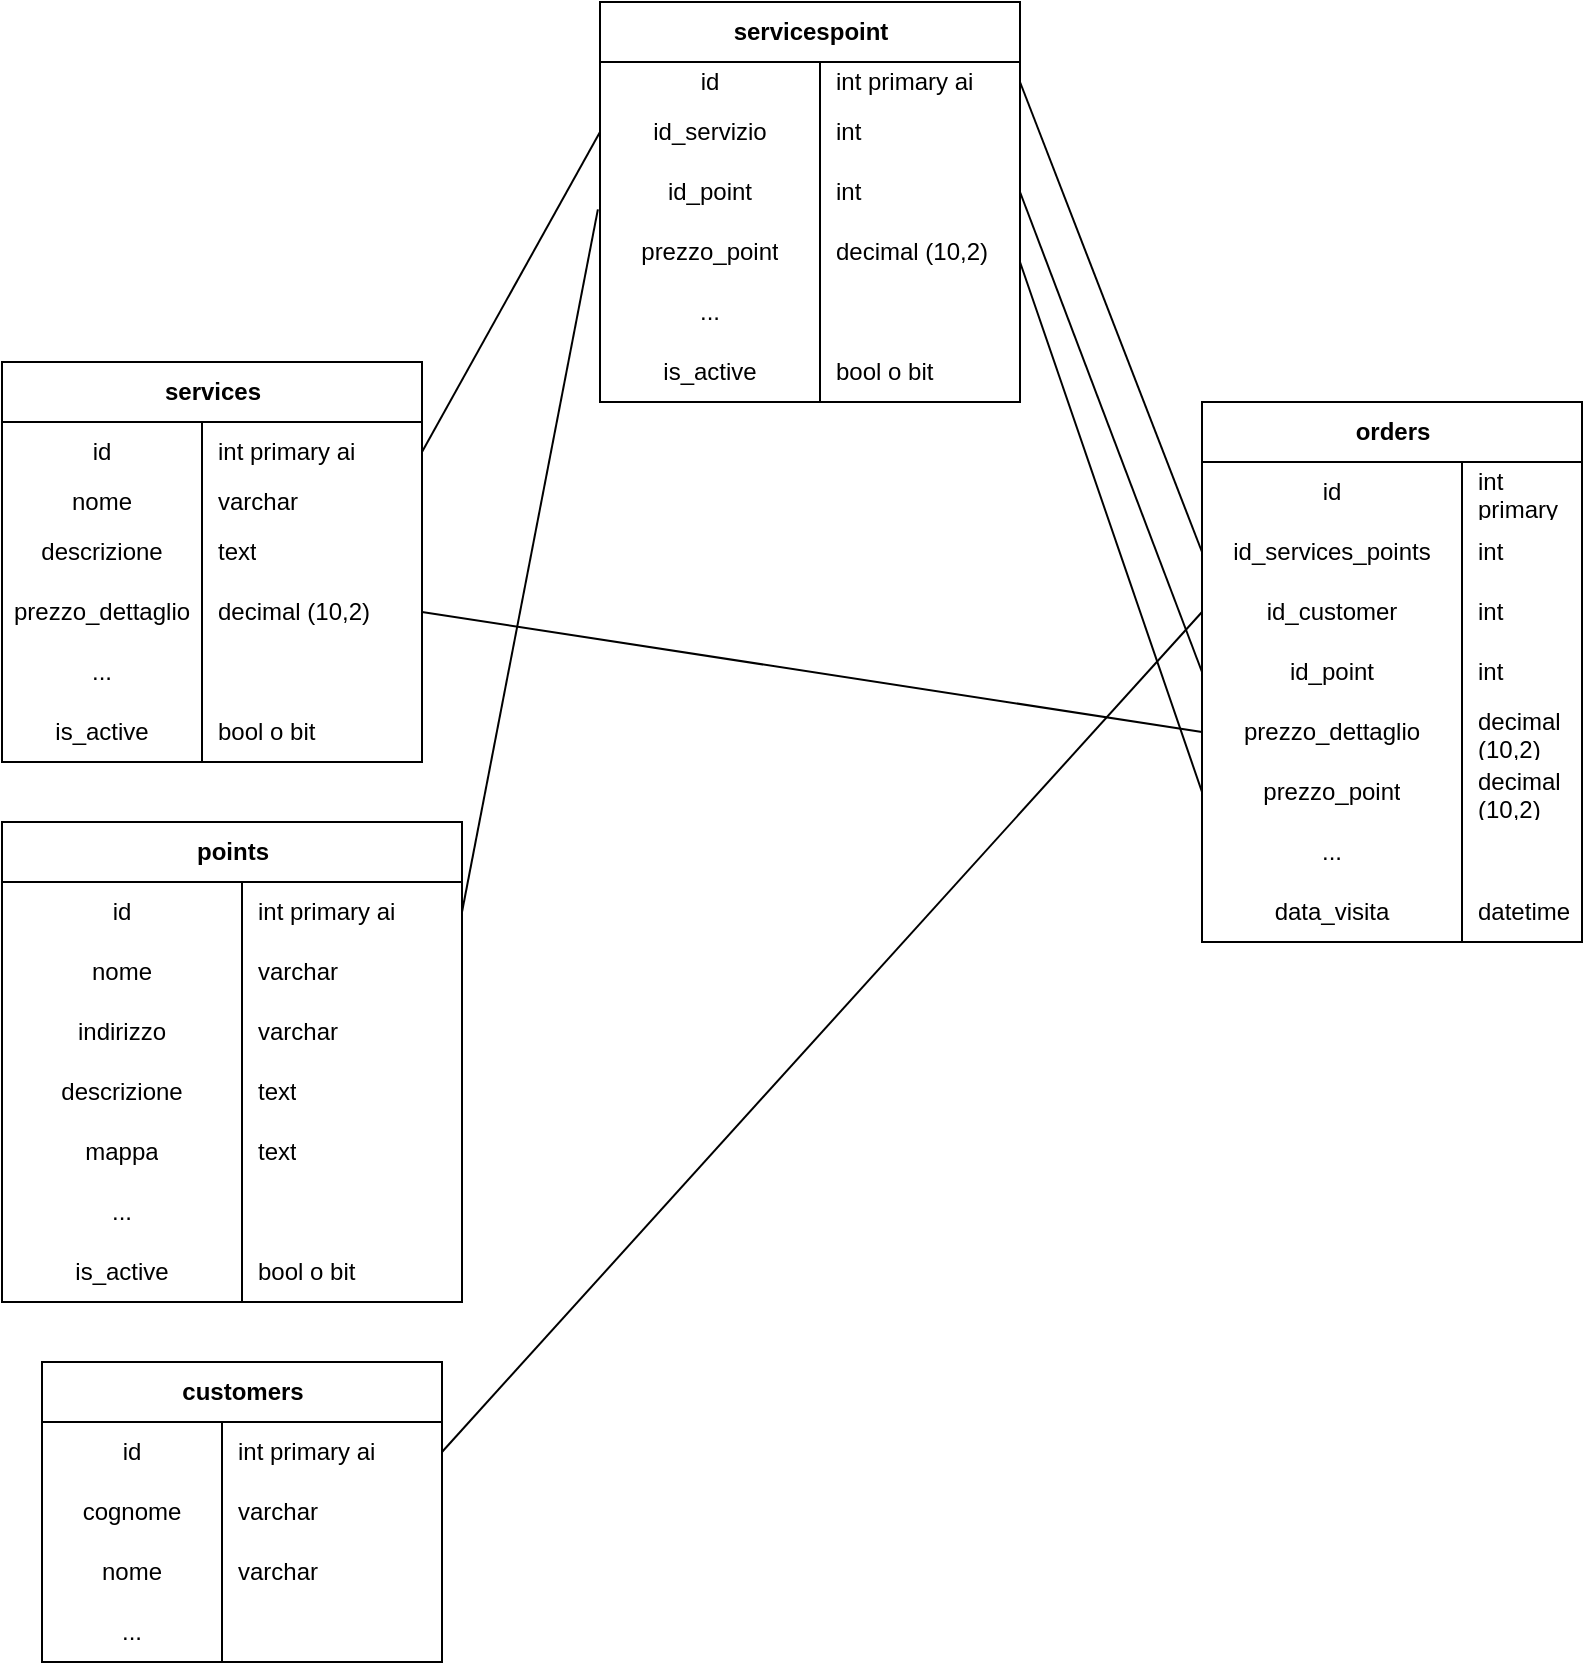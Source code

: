 <mxfile version="22.1.18" type="github">
  <diagram name="Pagina-1" id="sKR6wbjK3Ms793DX0Xr_">
    <mxGraphModel dx="494" dy="740" grid="1" gridSize="10" guides="1" tooltips="1" connect="1" arrows="1" fold="1" page="1" pageScale="1" pageWidth="827" pageHeight="1169" math="0" shadow="0">
      <root>
        <mxCell id="0" />
        <mxCell id="1" parent="0" />
        <mxCell id="ygPYMOgNf0ntlD6ASpTZ-14" value="services" style="shape=table;startSize=30;container=1;collapsible=1;childLayout=tableLayout;fixedRows=1;rowLines=0;fontStyle=1;align=center;resizeLast=1;html=1;" parent="1" vertex="1">
          <mxGeometry x="10" y="250" width="210" height="200" as="geometry" />
        </mxCell>
        <mxCell id="ygPYMOgNf0ntlD6ASpTZ-18" value="" style="shape=tableRow;horizontal=0;startSize=0;swimlaneHead=0;swimlaneBody=0;fillColor=none;collapsible=0;dropTarget=0;points=[[0,0.5],[1,0.5]];portConstraint=eastwest;top=0;left=0;right=0;bottom=0;" parent="ygPYMOgNf0ntlD6ASpTZ-14" vertex="1">
          <mxGeometry y="30" width="210" height="30" as="geometry" />
        </mxCell>
        <mxCell id="ygPYMOgNf0ntlD6ASpTZ-19" value="id" style="shape=partialRectangle;connectable=0;fillColor=none;top=0;left=0;bottom=0;right=0;editable=1;overflow=hidden;whiteSpace=wrap;html=1;" parent="ygPYMOgNf0ntlD6ASpTZ-18" vertex="1">
          <mxGeometry width="100" height="30" as="geometry">
            <mxRectangle width="100" height="30" as="alternateBounds" />
          </mxGeometry>
        </mxCell>
        <mxCell id="ygPYMOgNf0ntlD6ASpTZ-20" value="int primary ai" style="shape=partialRectangle;connectable=0;fillColor=none;top=0;left=0;bottom=0;right=0;align=left;spacingLeft=6;overflow=hidden;whiteSpace=wrap;html=1;" parent="ygPYMOgNf0ntlD6ASpTZ-18" vertex="1">
          <mxGeometry x="100" width="110" height="30" as="geometry">
            <mxRectangle width="110" height="30" as="alternateBounds" />
          </mxGeometry>
        </mxCell>
        <mxCell id="ygPYMOgNf0ntlD6ASpTZ-21" value="" style="shape=tableRow;horizontal=0;startSize=0;swimlaneHead=0;swimlaneBody=0;fillColor=none;collapsible=0;dropTarget=0;points=[[0,0.5],[1,0.5]];portConstraint=eastwest;top=0;left=0;right=0;bottom=0;" parent="ygPYMOgNf0ntlD6ASpTZ-14" vertex="1">
          <mxGeometry y="60" width="210" height="20" as="geometry" />
        </mxCell>
        <mxCell id="ygPYMOgNf0ntlD6ASpTZ-22" value="nome" style="shape=partialRectangle;connectable=0;fillColor=none;top=0;left=0;bottom=0;right=0;editable=1;overflow=hidden;whiteSpace=wrap;html=1;" parent="ygPYMOgNf0ntlD6ASpTZ-21" vertex="1">
          <mxGeometry width="100" height="20" as="geometry">
            <mxRectangle width="100" height="20" as="alternateBounds" />
          </mxGeometry>
        </mxCell>
        <mxCell id="ygPYMOgNf0ntlD6ASpTZ-23" value="varchar" style="shape=partialRectangle;connectable=0;fillColor=none;top=0;left=0;bottom=0;right=0;align=left;spacingLeft=6;overflow=hidden;whiteSpace=wrap;html=1;" parent="ygPYMOgNf0ntlD6ASpTZ-21" vertex="1">
          <mxGeometry x="100" width="110" height="20" as="geometry">
            <mxRectangle width="110" height="20" as="alternateBounds" />
          </mxGeometry>
        </mxCell>
        <mxCell id="ygPYMOgNf0ntlD6ASpTZ-24" value="" style="shape=tableRow;horizontal=0;startSize=0;swimlaneHead=0;swimlaneBody=0;fillColor=none;collapsible=0;dropTarget=0;points=[[0,0.5],[1,0.5]];portConstraint=eastwest;top=0;left=0;right=0;bottom=0;" parent="ygPYMOgNf0ntlD6ASpTZ-14" vertex="1">
          <mxGeometry y="80" width="210" height="30" as="geometry" />
        </mxCell>
        <mxCell id="ygPYMOgNf0ntlD6ASpTZ-25" value="descrizione&lt;br&gt;" style="shape=partialRectangle;connectable=0;fillColor=none;top=0;left=0;bottom=0;right=0;editable=1;overflow=hidden;whiteSpace=wrap;html=1;" parent="ygPYMOgNf0ntlD6ASpTZ-24" vertex="1">
          <mxGeometry width="100" height="30" as="geometry">
            <mxRectangle width="100" height="30" as="alternateBounds" />
          </mxGeometry>
        </mxCell>
        <mxCell id="ygPYMOgNf0ntlD6ASpTZ-26" value="text" style="shape=partialRectangle;connectable=0;fillColor=none;top=0;left=0;bottom=0;right=0;align=left;spacingLeft=6;overflow=hidden;whiteSpace=wrap;html=1;" parent="ygPYMOgNf0ntlD6ASpTZ-24" vertex="1">
          <mxGeometry x="100" width="110" height="30" as="geometry">
            <mxRectangle width="110" height="30" as="alternateBounds" />
          </mxGeometry>
        </mxCell>
        <mxCell id="ygPYMOgNf0ntlD6ASpTZ-46" style="shape=tableRow;horizontal=0;startSize=0;swimlaneHead=0;swimlaneBody=0;fillColor=none;collapsible=0;dropTarget=0;points=[[0,0.5],[1,0.5]];portConstraint=eastwest;top=0;left=0;right=0;bottom=0;" parent="ygPYMOgNf0ntlD6ASpTZ-14" vertex="1">
          <mxGeometry y="110" width="210" height="30" as="geometry" />
        </mxCell>
        <mxCell id="ygPYMOgNf0ntlD6ASpTZ-47" value="prezzo_dettaglio&lt;br&gt;" style="shape=partialRectangle;connectable=0;fillColor=none;top=0;left=0;bottom=0;right=0;editable=1;overflow=hidden;whiteSpace=wrap;html=1;" parent="ygPYMOgNf0ntlD6ASpTZ-46" vertex="1">
          <mxGeometry width="100" height="30" as="geometry">
            <mxRectangle width="100" height="30" as="alternateBounds" />
          </mxGeometry>
        </mxCell>
        <mxCell id="ygPYMOgNf0ntlD6ASpTZ-48" value="decimal (10,2)" style="shape=partialRectangle;connectable=0;fillColor=none;top=0;left=0;bottom=0;right=0;align=left;spacingLeft=6;overflow=hidden;whiteSpace=wrap;html=1;" parent="ygPYMOgNf0ntlD6ASpTZ-46" vertex="1">
          <mxGeometry x="100" width="110" height="30" as="geometry">
            <mxRectangle width="110" height="30" as="alternateBounds" />
          </mxGeometry>
        </mxCell>
        <mxCell id="_rLKFPH2q_WwuGa4NYwK-7" style="shape=tableRow;horizontal=0;startSize=0;swimlaneHead=0;swimlaneBody=0;fillColor=none;collapsible=0;dropTarget=0;points=[[0,0.5],[1,0.5]];portConstraint=eastwest;top=0;left=0;right=0;bottom=0;" vertex="1" parent="ygPYMOgNf0ntlD6ASpTZ-14">
          <mxGeometry y="140" width="210" height="30" as="geometry" />
        </mxCell>
        <mxCell id="_rLKFPH2q_WwuGa4NYwK-8" value="..." style="shape=partialRectangle;connectable=0;fillColor=none;top=0;left=0;bottom=0;right=0;editable=1;overflow=hidden;whiteSpace=wrap;html=1;" vertex="1" parent="_rLKFPH2q_WwuGa4NYwK-7">
          <mxGeometry width="100" height="30" as="geometry">
            <mxRectangle width="100" height="30" as="alternateBounds" />
          </mxGeometry>
        </mxCell>
        <mxCell id="_rLKFPH2q_WwuGa4NYwK-9" style="shape=partialRectangle;connectable=0;fillColor=none;top=0;left=0;bottom=0;right=0;align=left;spacingLeft=6;overflow=hidden;whiteSpace=wrap;html=1;" vertex="1" parent="_rLKFPH2q_WwuGa4NYwK-7">
          <mxGeometry x="100" width="110" height="30" as="geometry">
            <mxRectangle width="110" height="30" as="alternateBounds" />
          </mxGeometry>
        </mxCell>
        <mxCell id="_rLKFPH2q_WwuGa4NYwK-10" style="shape=tableRow;horizontal=0;startSize=0;swimlaneHead=0;swimlaneBody=0;fillColor=none;collapsible=0;dropTarget=0;points=[[0,0.5],[1,0.5]];portConstraint=eastwest;top=0;left=0;right=0;bottom=0;" vertex="1" parent="ygPYMOgNf0ntlD6ASpTZ-14">
          <mxGeometry y="170" width="210" height="30" as="geometry" />
        </mxCell>
        <mxCell id="_rLKFPH2q_WwuGa4NYwK-11" value="is_active" style="shape=partialRectangle;connectable=0;fillColor=none;top=0;left=0;bottom=0;right=0;editable=1;overflow=hidden;whiteSpace=wrap;html=1;" vertex="1" parent="_rLKFPH2q_WwuGa4NYwK-10">
          <mxGeometry width="100" height="30" as="geometry">
            <mxRectangle width="100" height="30" as="alternateBounds" />
          </mxGeometry>
        </mxCell>
        <mxCell id="_rLKFPH2q_WwuGa4NYwK-12" value="bool o bit" style="shape=partialRectangle;connectable=0;fillColor=none;top=0;left=0;bottom=0;right=0;align=left;spacingLeft=6;overflow=hidden;whiteSpace=wrap;html=1;" vertex="1" parent="_rLKFPH2q_WwuGa4NYwK-10">
          <mxGeometry x="100" width="110" height="30" as="geometry">
            <mxRectangle width="110" height="30" as="alternateBounds" />
          </mxGeometry>
        </mxCell>
        <mxCell id="ygPYMOgNf0ntlD6ASpTZ-27" value="points" style="shape=table;startSize=30;container=1;collapsible=1;childLayout=tableLayout;fixedRows=1;rowLines=0;fontStyle=1;align=center;resizeLast=1;html=1;" parent="1" vertex="1">
          <mxGeometry x="10" y="480" width="230" height="240" as="geometry" />
        </mxCell>
        <mxCell id="ygPYMOgNf0ntlD6ASpTZ-31" value="" style="shape=tableRow;horizontal=0;startSize=0;swimlaneHead=0;swimlaneBody=0;fillColor=none;collapsible=0;dropTarget=0;points=[[0,0.5],[1,0.5]];portConstraint=eastwest;top=0;left=0;right=0;bottom=0;" parent="ygPYMOgNf0ntlD6ASpTZ-27" vertex="1">
          <mxGeometry y="30" width="230" height="30" as="geometry" />
        </mxCell>
        <mxCell id="ygPYMOgNf0ntlD6ASpTZ-32" value="id" style="shape=partialRectangle;connectable=0;fillColor=none;top=0;left=0;bottom=0;right=0;editable=1;overflow=hidden;whiteSpace=wrap;html=1;" parent="ygPYMOgNf0ntlD6ASpTZ-31" vertex="1">
          <mxGeometry width="120" height="30" as="geometry">
            <mxRectangle width="120" height="30" as="alternateBounds" />
          </mxGeometry>
        </mxCell>
        <mxCell id="ygPYMOgNf0ntlD6ASpTZ-33" value="int primary ai" style="shape=partialRectangle;connectable=0;fillColor=none;top=0;left=0;bottom=0;right=0;align=left;spacingLeft=6;overflow=hidden;whiteSpace=wrap;html=1;" parent="ygPYMOgNf0ntlD6ASpTZ-31" vertex="1">
          <mxGeometry x="120" width="110" height="30" as="geometry">
            <mxRectangle width="110" height="30" as="alternateBounds" />
          </mxGeometry>
        </mxCell>
        <mxCell id="ygPYMOgNf0ntlD6ASpTZ-34" value="" style="shape=tableRow;horizontal=0;startSize=0;swimlaneHead=0;swimlaneBody=0;fillColor=none;collapsible=0;dropTarget=0;points=[[0,0.5],[1,0.5]];portConstraint=eastwest;top=0;left=0;right=0;bottom=0;" parent="ygPYMOgNf0ntlD6ASpTZ-27" vertex="1">
          <mxGeometry y="60" width="230" height="30" as="geometry" />
        </mxCell>
        <mxCell id="ygPYMOgNf0ntlD6ASpTZ-35" value="nome" style="shape=partialRectangle;connectable=0;fillColor=none;top=0;left=0;bottom=0;right=0;editable=1;overflow=hidden;whiteSpace=wrap;html=1;" parent="ygPYMOgNf0ntlD6ASpTZ-34" vertex="1">
          <mxGeometry width="120" height="30" as="geometry">
            <mxRectangle width="120" height="30" as="alternateBounds" />
          </mxGeometry>
        </mxCell>
        <mxCell id="ygPYMOgNf0ntlD6ASpTZ-36" value="varchar" style="shape=partialRectangle;connectable=0;fillColor=none;top=0;left=0;bottom=0;right=0;align=left;spacingLeft=6;overflow=hidden;whiteSpace=wrap;html=1;" parent="ygPYMOgNf0ntlD6ASpTZ-34" vertex="1">
          <mxGeometry x="120" width="110" height="30" as="geometry">
            <mxRectangle width="110" height="30" as="alternateBounds" />
          </mxGeometry>
        </mxCell>
        <mxCell id="ygPYMOgNf0ntlD6ASpTZ-37" value="" style="shape=tableRow;horizontal=0;startSize=0;swimlaneHead=0;swimlaneBody=0;fillColor=none;collapsible=0;dropTarget=0;points=[[0,0.5],[1,0.5]];portConstraint=eastwest;top=0;left=0;right=0;bottom=0;" parent="ygPYMOgNf0ntlD6ASpTZ-27" vertex="1">
          <mxGeometry y="90" width="230" height="30" as="geometry" />
        </mxCell>
        <mxCell id="ygPYMOgNf0ntlD6ASpTZ-38" value="indirizzo" style="shape=partialRectangle;connectable=0;fillColor=none;top=0;left=0;bottom=0;right=0;editable=1;overflow=hidden;whiteSpace=wrap;html=1;" parent="ygPYMOgNf0ntlD6ASpTZ-37" vertex="1">
          <mxGeometry width="120" height="30" as="geometry">
            <mxRectangle width="120" height="30" as="alternateBounds" />
          </mxGeometry>
        </mxCell>
        <mxCell id="ygPYMOgNf0ntlD6ASpTZ-39" value="varchar" style="shape=partialRectangle;connectable=0;fillColor=none;top=0;left=0;bottom=0;right=0;align=left;spacingLeft=6;overflow=hidden;whiteSpace=wrap;html=1;" parent="ygPYMOgNf0ntlD6ASpTZ-37" vertex="1">
          <mxGeometry x="120" width="110" height="30" as="geometry">
            <mxRectangle width="110" height="30" as="alternateBounds" />
          </mxGeometry>
        </mxCell>
        <mxCell id="ygPYMOgNf0ntlD6ASpTZ-40" style="shape=tableRow;horizontal=0;startSize=0;swimlaneHead=0;swimlaneBody=0;fillColor=none;collapsible=0;dropTarget=0;points=[[0,0.5],[1,0.5]];portConstraint=eastwest;top=0;left=0;right=0;bottom=0;" parent="ygPYMOgNf0ntlD6ASpTZ-27" vertex="1">
          <mxGeometry y="120" width="230" height="30" as="geometry" />
        </mxCell>
        <mxCell id="ygPYMOgNf0ntlD6ASpTZ-41" value="descrizione" style="shape=partialRectangle;connectable=0;fillColor=none;top=0;left=0;bottom=0;right=0;editable=1;overflow=hidden;whiteSpace=wrap;html=1;" parent="ygPYMOgNf0ntlD6ASpTZ-40" vertex="1">
          <mxGeometry width="120" height="30" as="geometry">
            <mxRectangle width="120" height="30" as="alternateBounds" />
          </mxGeometry>
        </mxCell>
        <mxCell id="ygPYMOgNf0ntlD6ASpTZ-42" value="text" style="shape=partialRectangle;connectable=0;fillColor=none;top=0;left=0;bottom=0;right=0;align=left;spacingLeft=6;overflow=hidden;whiteSpace=wrap;html=1;" parent="ygPYMOgNf0ntlD6ASpTZ-40" vertex="1">
          <mxGeometry x="120" width="110" height="30" as="geometry">
            <mxRectangle width="110" height="30" as="alternateBounds" />
          </mxGeometry>
        </mxCell>
        <mxCell id="ygPYMOgNf0ntlD6ASpTZ-49" style="shape=tableRow;horizontal=0;startSize=0;swimlaneHead=0;swimlaneBody=0;fillColor=none;collapsible=0;dropTarget=0;points=[[0,0.5],[1,0.5]];portConstraint=eastwest;top=0;left=0;right=0;bottom=0;" parent="ygPYMOgNf0ntlD6ASpTZ-27" vertex="1">
          <mxGeometry y="150" width="230" height="30" as="geometry" />
        </mxCell>
        <mxCell id="ygPYMOgNf0ntlD6ASpTZ-50" value="mappa" style="shape=partialRectangle;connectable=0;fillColor=none;top=0;left=0;bottom=0;right=0;editable=1;overflow=hidden;whiteSpace=wrap;html=1;" parent="ygPYMOgNf0ntlD6ASpTZ-49" vertex="1">
          <mxGeometry width="120" height="30" as="geometry">
            <mxRectangle width="120" height="30" as="alternateBounds" />
          </mxGeometry>
        </mxCell>
        <mxCell id="ygPYMOgNf0ntlD6ASpTZ-51" value="text" style="shape=partialRectangle;connectable=0;fillColor=none;top=0;left=0;bottom=0;right=0;align=left;spacingLeft=6;overflow=hidden;whiteSpace=wrap;html=1;" parent="ygPYMOgNf0ntlD6ASpTZ-49" vertex="1">
          <mxGeometry x="120" width="110" height="30" as="geometry">
            <mxRectangle width="110" height="30" as="alternateBounds" />
          </mxGeometry>
        </mxCell>
        <mxCell id="ygPYMOgNf0ntlD6ASpTZ-52" style="shape=tableRow;horizontal=0;startSize=0;swimlaneHead=0;swimlaneBody=0;fillColor=none;collapsible=0;dropTarget=0;points=[[0,0.5],[1,0.5]];portConstraint=eastwest;top=0;left=0;right=0;bottom=0;" parent="ygPYMOgNf0ntlD6ASpTZ-27" vertex="1">
          <mxGeometry y="180" width="230" height="30" as="geometry" />
        </mxCell>
        <mxCell id="ygPYMOgNf0ntlD6ASpTZ-53" value="..." style="shape=partialRectangle;connectable=0;fillColor=none;top=0;left=0;bottom=0;right=0;editable=1;overflow=hidden;whiteSpace=wrap;html=1;" parent="ygPYMOgNf0ntlD6ASpTZ-52" vertex="1">
          <mxGeometry width="120" height="30" as="geometry">
            <mxRectangle width="120" height="30" as="alternateBounds" />
          </mxGeometry>
        </mxCell>
        <mxCell id="ygPYMOgNf0ntlD6ASpTZ-54" style="shape=partialRectangle;connectable=0;fillColor=none;top=0;left=0;bottom=0;right=0;align=left;spacingLeft=6;overflow=hidden;whiteSpace=wrap;html=1;" parent="ygPYMOgNf0ntlD6ASpTZ-52" vertex="1">
          <mxGeometry x="120" width="110" height="30" as="geometry">
            <mxRectangle width="110" height="30" as="alternateBounds" />
          </mxGeometry>
        </mxCell>
        <mxCell id="ygPYMOgNf0ntlD6ASpTZ-43" style="shape=tableRow;horizontal=0;startSize=0;swimlaneHead=0;swimlaneBody=0;fillColor=none;collapsible=0;dropTarget=0;points=[[0,0.5],[1,0.5]];portConstraint=eastwest;top=0;left=0;right=0;bottom=0;" parent="ygPYMOgNf0ntlD6ASpTZ-27" vertex="1">
          <mxGeometry y="210" width="230" height="30" as="geometry" />
        </mxCell>
        <mxCell id="ygPYMOgNf0ntlD6ASpTZ-44" value="is_active" style="shape=partialRectangle;connectable=0;fillColor=none;top=0;left=0;bottom=0;right=0;editable=1;overflow=hidden;whiteSpace=wrap;html=1;" parent="ygPYMOgNf0ntlD6ASpTZ-43" vertex="1">
          <mxGeometry width="120" height="30" as="geometry">
            <mxRectangle width="120" height="30" as="alternateBounds" />
          </mxGeometry>
        </mxCell>
        <mxCell id="ygPYMOgNf0ntlD6ASpTZ-45" value="bool o bit" style="shape=partialRectangle;connectable=0;fillColor=none;top=0;left=0;bottom=0;right=0;align=left;spacingLeft=6;overflow=hidden;whiteSpace=wrap;html=1;" parent="ygPYMOgNf0ntlD6ASpTZ-43" vertex="1">
          <mxGeometry x="120" width="110" height="30" as="geometry">
            <mxRectangle width="110" height="30" as="alternateBounds" />
          </mxGeometry>
        </mxCell>
        <mxCell id="ygPYMOgNf0ntlD6ASpTZ-55" value="servicespoint" style="shape=table;startSize=30;container=1;collapsible=1;childLayout=tableLayout;fixedRows=1;rowLines=0;fontStyle=1;align=center;resizeLast=1;html=1;" parent="1" vertex="1">
          <mxGeometry x="309" y="70" width="210" height="200" as="geometry" />
        </mxCell>
        <mxCell id="ygPYMOgNf0ntlD6ASpTZ-59" value="" style="shape=tableRow;horizontal=0;startSize=0;swimlaneHead=0;swimlaneBody=0;fillColor=none;collapsible=0;dropTarget=0;points=[[0,0.5],[1,0.5]];portConstraint=eastwest;top=0;left=0;right=0;bottom=0;" parent="ygPYMOgNf0ntlD6ASpTZ-55" vertex="1">
          <mxGeometry y="30" width="210" height="20" as="geometry" />
        </mxCell>
        <mxCell id="ygPYMOgNf0ntlD6ASpTZ-60" value="id" style="shape=partialRectangle;connectable=0;fillColor=none;top=0;left=0;bottom=0;right=0;editable=1;overflow=hidden;whiteSpace=wrap;html=1;" parent="ygPYMOgNf0ntlD6ASpTZ-59" vertex="1">
          <mxGeometry width="110" height="20" as="geometry">
            <mxRectangle width="110" height="20" as="alternateBounds" />
          </mxGeometry>
        </mxCell>
        <mxCell id="ygPYMOgNf0ntlD6ASpTZ-61" value="int primary ai" style="shape=partialRectangle;connectable=0;fillColor=none;top=0;left=0;bottom=0;right=0;align=left;spacingLeft=6;overflow=hidden;whiteSpace=wrap;html=1;" parent="ygPYMOgNf0ntlD6ASpTZ-59" vertex="1">
          <mxGeometry x="110" width="100" height="20" as="geometry">
            <mxRectangle width="100" height="20" as="alternateBounds" />
          </mxGeometry>
        </mxCell>
        <mxCell id="ygPYMOgNf0ntlD6ASpTZ-62" value="" style="shape=tableRow;horizontal=0;startSize=0;swimlaneHead=0;swimlaneBody=0;fillColor=none;collapsible=0;dropTarget=0;points=[[0,0.5],[1,0.5]];portConstraint=eastwest;top=0;left=0;right=0;bottom=0;" parent="ygPYMOgNf0ntlD6ASpTZ-55" vertex="1">
          <mxGeometry y="50" width="210" height="30" as="geometry" />
        </mxCell>
        <mxCell id="ygPYMOgNf0ntlD6ASpTZ-63" value="id_servizio" style="shape=partialRectangle;connectable=0;fillColor=none;top=0;left=0;bottom=0;right=0;editable=1;overflow=hidden;whiteSpace=wrap;html=1;" parent="ygPYMOgNf0ntlD6ASpTZ-62" vertex="1">
          <mxGeometry width="110" height="30" as="geometry">
            <mxRectangle width="110" height="30" as="alternateBounds" />
          </mxGeometry>
        </mxCell>
        <mxCell id="ygPYMOgNf0ntlD6ASpTZ-64" value="int" style="shape=partialRectangle;connectable=0;fillColor=none;top=0;left=0;bottom=0;right=0;align=left;spacingLeft=6;overflow=hidden;whiteSpace=wrap;html=1;" parent="ygPYMOgNf0ntlD6ASpTZ-62" vertex="1">
          <mxGeometry x="110" width="100" height="30" as="geometry">
            <mxRectangle width="100" height="30" as="alternateBounds" />
          </mxGeometry>
        </mxCell>
        <mxCell id="ygPYMOgNf0ntlD6ASpTZ-65" value="" style="shape=tableRow;horizontal=0;startSize=0;swimlaneHead=0;swimlaneBody=0;fillColor=none;collapsible=0;dropTarget=0;points=[[0,0.5],[1,0.5]];portConstraint=eastwest;top=0;left=0;right=0;bottom=0;" parent="ygPYMOgNf0ntlD6ASpTZ-55" vertex="1">
          <mxGeometry y="80" width="210" height="30" as="geometry" />
        </mxCell>
        <mxCell id="ygPYMOgNf0ntlD6ASpTZ-66" value="id_point" style="shape=partialRectangle;connectable=0;fillColor=none;top=0;left=0;bottom=0;right=0;editable=1;overflow=hidden;whiteSpace=wrap;html=1;" parent="ygPYMOgNf0ntlD6ASpTZ-65" vertex="1">
          <mxGeometry width="110" height="30" as="geometry">
            <mxRectangle width="110" height="30" as="alternateBounds" />
          </mxGeometry>
        </mxCell>
        <mxCell id="ygPYMOgNf0ntlD6ASpTZ-67" value="int" style="shape=partialRectangle;connectable=0;fillColor=none;top=0;left=0;bottom=0;right=0;align=left;spacingLeft=6;overflow=hidden;whiteSpace=wrap;html=1;" parent="ygPYMOgNf0ntlD6ASpTZ-65" vertex="1">
          <mxGeometry x="110" width="100" height="30" as="geometry">
            <mxRectangle width="100" height="30" as="alternateBounds" />
          </mxGeometry>
        </mxCell>
        <mxCell id="ygPYMOgNf0ntlD6ASpTZ-68" style="shape=tableRow;horizontal=0;startSize=0;swimlaneHead=0;swimlaneBody=0;fillColor=none;collapsible=0;dropTarget=0;points=[[0,0.5],[1,0.5]];portConstraint=eastwest;top=0;left=0;right=0;bottom=0;" parent="ygPYMOgNf0ntlD6ASpTZ-55" vertex="1">
          <mxGeometry y="110" width="210" height="30" as="geometry" />
        </mxCell>
        <mxCell id="ygPYMOgNf0ntlD6ASpTZ-69" value="prezzo_point" style="shape=partialRectangle;connectable=0;fillColor=none;top=0;left=0;bottom=0;right=0;editable=1;overflow=hidden;whiteSpace=wrap;html=1;" parent="ygPYMOgNf0ntlD6ASpTZ-68" vertex="1">
          <mxGeometry width="110" height="30" as="geometry">
            <mxRectangle width="110" height="30" as="alternateBounds" />
          </mxGeometry>
        </mxCell>
        <mxCell id="ygPYMOgNf0ntlD6ASpTZ-70" value="decimal (10,2)" style="shape=partialRectangle;connectable=0;fillColor=none;top=0;left=0;bottom=0;right=0;align=left;spacingLeft=6;overflow=hidden;whiteSpace=wrap;html=1;" parent="ygPYMOgNf0ntlD6ASpTZ-68" vertex="1">
          <mxGeometry x="110" width="100" height="30" as="geometry">
            <mxRectangle width="100" height="30" as="alternateBounds" />
          </mxGeometry>
        </mxCell>
        <mxCell id="ygPYMOgNf0ntlD6ASpTZ-79" style="shape=tableRow;horizontal=0;startSize=0;swimlaneHead=0;swimlaneBody=0;fillColor=none;collapsible=0;dropTarget=0;points=[[0,0.5],[1,0.5]];portConstraint=eastwest;top=0;left=0;right=0;bottom=0;" parent="ygPYMOgNf0ntlD6ASpTZ-55" vertex="1">
          <mxGeometry y="140" width="210" height="30" as="geometry" />
        </mxCell>
        <mxCell id="ygPYMOgNf0ntlD6ASpTZ-80" value="..." style="shape=partialRectangle;connectable=0;fillColor=none;top=0;left=0;bottom=0;right=0;editable=1;overflow=hidden;whiteSpace=wrap;html=1;" parent="ygPYMOgNf0ntlD6ASpTZ-79" vertex="1">
          <mxGeometry width="110" height="30" as="geometry">
            <mxRectangle width="110" height="30" as="alternateBounds" />
          </mxGeometry>
        </mxCell>
        <mxCell id="ygPYMOgNf0ntlD6ASpTZ-81" value="" style="shape=partialRectangle;connectable=0;fillColor=none;top=0;left=0;bottom=0;right=0;align=left;spacingLeft=6;overflow=hidden;whiteSpace=wrap;html=1;" parent="ygPYMOgNf0ntlD6ASpTZ-79" vertex="1">
          <mxGeometry x="110" width="100" height="30" as="geometry">
            <mxRectangle width="100" height="30" as="alternateBounds" />
          </mxGeometry>
        </mxCell>
        <mxCell id="ygPYMOgNf0ntlD6ASpTZ-95" style="shape=tableRow;horizontal=0;startSize=0;swimlaneHead=0;swimlaneBody=0;fillColor=none;collapsible=0;dropTarget=0;points=[[0,0.5],[1,0.5]];portConstraint=eastwest;top=0;left=0;right=0;bottom=0;" parent="ygPYMOgNf0ntlD6ASpTZ-55" vertex="1">
          <mxGeometry y="170" width="210" height="30" as="geometry" />
        </mxCell>
        <mxCell id="ygPYMOgNf0ntlD6ASpTZ-96" value="is_active" style="shape=partialRectangle;connectable=0;fillColor=none;top=0;left=0;bottom=0;right=0;editable=1;overflow=hidden;whiteSpace=wrap;html=1;" parent="ygPYMOgNf0ntlD6ASpTZ-95" vertex="1">
          <mxGeometry width="110" height="30" as="geometry">
            <mxRectangle width="110" height="30" as="alternateBounds" />
          </mxGeometry>
        </mxCell>
        <mxCell id="ygPYMOgNf0ntlD6ASpTZ-97" value="bool o bit" style="shape=partialRectangle;connectable=0;fillColor=none;top=0;left=0;bottom=0;right=0;align=left;spacingLeft=6;overflow=hidden;whiteSpace=wrap;html=1;" parent="ygPYMOgNf0ntlD6ASpTZ-95" vertex="1">
          <mxGeometry x="110" width="100" height="30" as="geometry">
            <mxRectangle width="100" height="30" as="alternateBounds" />
          </mxGeometry>
        </mxCell>
        <mxCell id="ygPYMOgNf0ntlD6ASpTZ-72" value="" style="endArrow=none;html=1;rounded=0;exitX=1;exitY=0.5;exitDx=0;exitDy=0;entryX=0;entryY=0.5;entryDx=0;entryDy=0;" parent="1" source="ygPYMOgNf0ntlD6ASpTZ-18" target="ygPYMOgNf0ntlD6ASpTZ-62" edge="1">
          <mxGeometry width="50" height="50" relative="1" as="geometry">
            <mxPoint x="320" y="140" as="sourcePoint" />
            <mxPoint x="370" y="90" as="targetPoint" />
          </mxGeometry>
        </mxCell>
        <mxCell id="ygPYMOgNf0ntlD6ASpTZ-77" value="" style="endArrow=none;html=1;rounded=0;entryX=-0.005;entryY=0.789;entryDx=0;entryDy=0;entryPerimeter=0;exitX=1;exitY=0.5;exitDx=0;exitDy=0;" parent="1" source="ygPYMOgNf0ntlD6ASpTZ-31" target="ygPYMOgNf0ntlD6ASpTZ-65" edge="1">
          <mxGeometry width="50" height="50" relative="1" as="geometry">
            <mxPoint x="330" y="330" as="sourcePoint" />
            <mxPoint x="380" y="280" as="targetPoint" />
          </mxGeometry>
        </mxCell>
        <mxCell id="ygPYMOgNf0ntlD6ASpTZ-82" value="customers" style="shape=table;startSize=30;container=1;collapsible=1;childLayout=tableLayout;fixedRows=1;rowLines=0;fontStyle=1;align=center;resizeLast=1;html=1;" parent="1" vertex="1">
          <mxGeometry x="30" y="750" width="200" height="150" as="geometry" />
        </mxCell>
        <mxCell id="ygPYMOgNf0ntlD6ASpTZ-86" value="" style="shape=tableRow;horizontal=0;startSize=0;swimlaneHead=0;swimlaneBody=0;fillColor=none;collapsible=0;dropTarget=0;points=[[0,0.5],[1,0.5]];portConstraint=eastwest;top=0;left=0;right=0;bottom=0;" parent="ygPYMOgNf0ntlD6ASpTZ-82" vertex="1">
          <mxGeometry y="30" width="200" height="30" as="geometry" />
        </mxCell>
        <mxCell id="ygPYMOgNf0ntlD6ASpTZ-87" value="id" style="shape=partialRectangle;connectable=0;fillColor=none;top=0;left=0;bottom=0;right=0;editable=1;overflow=hidden;whiteSpace=wrap;html=1;" parent="ygPYMOgNf0ntlD6ASpTZ-86" vertex="1">
          <mxGeometry width="90" height="30" as="geometry">
            <mxRectangle width="90" height="30" as="alternateBounds" />
          </mxGeometry>
        </mxCell>
        <mxCell id="ygPYMOgNf0ntlD6ASpTZ-88" value="int primary ai" style="shape=partialRectangle;connectable=0;fillColor=none;top=0;left=0;bottom=0;right=0;align=left;spacingLeft=6;overflow=hidden;whiteSpace=wrap;html=1;" parent="ygPYMOgNf0ntlD6ASpTZ-86" vertex="1">
          <mxGeometry x="90" width="110" height="30" as="geometry">
            <mxRectangle width="110" height="30" as="alternateBounds" />
          </mxGeometry>
        </mxCell>
        <mxCell id="ygPYMOgNf0ntlD6ASpTZ-89" value="" style="shape=tableRow;horizontal=0;startSize=0;swimlaneHead=0;swimlaneBody=0;fillColor=none;collapsible=0;dropTarget=0;points=[[0,0.5],[1,0.5]];portConstraint=eastwest;top=0;left=0;right=0;bottom=0;" parent="ygPYMOgNf0ntlD6ASpTZ-82" vertex="1">
          <mxGeometry y="60" width="200" height="30" as="geometry" />
        </mxCell>
        <mxCell id="ygPYMOgNf0ntlD6ASpTZ-90" value="cognome" style="shape=partialRectangle;connectable=0;fillColor=none;top=0;left=0;bottom=0;right=0;editable=1;overflow=hidden;whiteSpace=wrap;html=1;" parent="ygPYMOgNf0ntlD6ASpTZ-89" vertex="1">
          <mxGeometry width="90" height="30" as="geometry">
            <mxRectangle width="90" height="30" as="alternateBounds" />
          </mxGeometry>
        </mxCell>
        <mxCell id="ygPYMOgNf0ntlD6ASpTZ-91" value="varchar" style="shape=partialRectangle;connectable=0;fillColor=none;top=0;left=0;bottom=0;right=0;align=left;spacingLeft=6;overflow=hidden;whiteSpace=wrap;html=1;" parent="ygPYMOgNf0ntlD6ASpTZ-89" vertex="1">
          <mxGeometry x="90" width="110" height="30" as="geometry">
            <mxRectangle width="110" height="30" as="alternateBounds" />
          </mxGeometry>
        </mxCell>
        <mxCell id="ygPYMOgNf0ntlD6ASpTZ-92" value="" style="shape=tableRow;horizontal=0;startSize=0;swimlaneHead=0;swimlaneBody=0;fillColor=none;collapsible=0;dropTarget=0;points=[[0,0.5],[1,0.5]];portConstraint=eastwest;top=0;left=0;right=0;bottom=0;" parent="ygPYMOgNf0ntlD6ASpTZ-82" vertex="1">
          <mxGeometry y="90" width="200" height="30" as="geometry" />
        </mxCell>
        <mxCell id="ygPYMOgNf0ntlD6ASpTZ-93" value="nome" style="shape=partialRectangle;connectable=0;fillColor=none;top=0;left=0;bottom=0;right=0;editable=1;overflow=hidden;whiteSpace=wrap;html=1;" parent="ygPYMOgNf0ntlD6ASpTZ-92" vertex="1">
          <mxGeometry width="90" height="30" as="geometry">
            <mxRectangle width="90" height="30" as="alternateBounds" />
          </mxGeometry>
        </mxCell>
        <mxCell id="ygPYMOgNf0ntlD6ASpTZ-94" value="varchar" style="shape=partialRectangle;connectable=0;fillColor=none;top=0;left=0;bottom=0;right=0;align=left;spacingLeft=6;overflow=hidden;whiteSpace=wrap;html=1;" parent="ygPYMOgNf0ntlD6ASpTZ-92" vertex="1">
          <mxGeometry x="90" width="110" height="30" as="geometry">
            <mxRectangle width="110" height="30" as="alternateBounds" />
          </mxGeometry>
        </mxCell>
        <mxCell id="ygPYMOgNf0ntlD6ASpTZ-98" style="shape=tableRow;horizontal=0;startSize=0;swimlaneHead=0;swimlaneBody=0;fillColor=none;collapsible=0;dropTarget=0;points=[[0,0.5],[1,0.5]];portConstraint=eastwest;top=0;left=0;right=0;bottom=0;" parent="ygPYMOgNf0ntlD6ASpTZ-82" vertex="1">
          <mxGeometry y="120" width="200" height="30" as="geometry" />
        </mxCell>
        <mxCell id="ygPYMOgNf0ntlD6ASpTZ-99" value="..." style="shape=partialRectangle;connectable=0;fillColor=none;top=0;left=0;bottom=0;right=0;editable=1;overflow=hidden;whiteSpace=wrap;html=1;" parent="ygPYMOgNf0ntlD6ASpTZ-98" vertex="1">
          <mxGeometry width="90" height="30" as="geometry">
            <mxRectangle width="90" height="30" as="alternateBounds" />
          </mxGeometry>
        </mxCell>
        <mxCell id="ygPYMOgNf0ntlD6ASpTZ-100" style="shape=partialRectangle;connectable=0;fillColor=none;top=0;left=0;bottom=0;right=0;align=left;spacingLeft=6;overflow=hidden;whiteSpace=wrap;html=1;" parent="ygPYMOgNf0ntlD6ASpTZ-98" vertex="1">
          <mxGeometry x="90" width="110" height="30" as="geometry">
            <mxRectangle width="110" height="30" as="alternateBounds" />
          </mxGeometry>
        </mxCell>
        <mxCell id="ygPYMOgNf0ntlD6ASpTZ-101" value="orders" style="shape=table;startSize=30;container=1;collapsible=1;childLayout=tableLayout;fixedRows=1;rowLines=0;fontStyle=1;align=center;resizeLast=1;html=1;" parent="1" vertex="1">
          <mxGeometry x="610" y="270" width="190" height="270" as="geometry" />
        </mxCell>
        <mxCell id="ygPYMOgNf0ntlD6ASpTZ-105" value="" style="shape=tableRow;horizontal=0;startSize=0;swimlaneHead=0;swimlaneBody=0;fillColor=none;collapsible=0;dropTarget=0;points=[[0,0.5],[1,0.5]];portConstraint=eastwest;top=0;left=0;right=0;bottom=0;" parent="ygPYMOgNf0ntlD6ASpTZ-101" vertex="1">
          <mxGeometry y="30" width="190" height="30" as="geometry" />
        </mxCell>
        <mxCell id="ygPYMOgNf0ntlD6ASpTZ-106" value="id" style="shape=partialRectangle;connectable=0;fillColor=none;top=0;left=0;bottom=0;right=0;editable=1;overflow=hidden;whiteSpace=wrap;html=1;" parent="ygPYMOgNf0ntlD6ASpTZ-105" vertex="1">
          <mxGeometry width="130" height="30" as="geometry">
            <mxRectangle width="130" height="30" as="alternateBounds" />
          </mxGeometry>
        </mxCell>
        <mxCell id="ygPYMOgNf0ntlD6ASpTZ-107" value="int primary ai" style="shape=partialRectangle;connectable=0;fillColor=none;top=0;left=0;bottom=0;right=0;align=left;spacingLeft=6;overflow=hidden;whiteSpace=wrap;html=1;" parent="ygPYMOgNf0ntlD6ASpTZ-105" vertex="1">
          <mxGeometry x="130" width="60" height="30" as="geometry">
            <mxRectangle width="60" height="30" as="alternateBounds" />
          </mxGeometry>
        </mxCell>
        <mxCell id="ygPYMOgNf0ntlD6ASpTZ-108" value="" style="shape=tableRow;horizontal=0;startSize=0;swimlaneHead=0;swimlaneBody=0;fillColor=none;collapsible=0;dropTarget=0;points=[[0,0.5],[1,0.5]];portConstraint=eastwest;top=0;left=0;right=0;bottom=0;" parent="ygPYMOgNf0ntlD6ASpTZ-101" vertex="1">
          <mxGeometry y="60" width="190" height="30" as="geometry" />
        </mxCell>
        <mxCell id="ygPYMOgNf0ntlD6ASpTZ-109" value="id_services_points" style="shape=partialRectangle;connectable=0;fillColor=none;top=0;left=0;bottom=0;right=0;editable=1;overflow=hidden;whiteSpace=wrap;html=1;" parent="ygPYMOgNf0ntlD6ASpTZ-108" vertex="1">
          <mxGeometry width="130" height="30" as="geometry">
            <mxRectangle width="130" height="30" as="alternateBounds" />
          </mxGeometry>
        </mxCell>
        <mxCell id="ygPYMOgNf0ntlD6ASpTZ-110" value="int" style="shape=partialRectangle;connectable=0;fillColor=none;top=0;left=0;bottom=0;right=0;align=left;spacingLeft=6;overflow=hidden;whiteSpace=wrap;html=1;" parent="ygPYMOgNf0ntlD6ASpTZ-108" vertex="1">
          <mxGeometry x="130" width="60" height="30" as="geometry">
            <mxRectangle width="60" height="30" as="alternateBounds" />
          </mxGeometry>
        </mxCell>
        <mxCell id="ygPYMOgNf0ntlD6ASpTZ-120" style="shape=tableRow;horizontal=0;startSize=0;swimlaneHead=0;swimlaneBody=0;fillColor=none;collapsible=0;dropTarget=0;points=[[0,0.5],[1,0.5]];portConstraint=eastwest;top=0;left=0;right=0;bottom=0;" parent="ygPYMOgNf0ntlD6ASpTZ-101" vertex="1">
          <mxGeometry y="90" width="190" height="30" as="geometry" />
        </mxCell>
        <mxCell id="ygPYMOgNf0ntlD6ASpTZ-121" value="id_customer" style="shape=partialRectangle;connectable=0;fillColor=none;top=0;left=0;bottom=0;right=0;editable=1;overflow=hidden;whiteSpace=wrap;html=1;" parent="ygPYMOgNf0ntlD6ASpTZ-120" vertex="1">
          <mxGeometry width="130" height="30" as="geometry">
            <mxRectangle width="130" height="30" as="alternateBounds" />
          </mxGeometry>
        </mxCell>
        <mxCell id="ygPYMOgNf0ntlD6ASpTZ-122" value="int&lt;br&gt;" style="shape=partialRectangle;connectable=0;fillColor=none;top=0;left=0;bottom=0;right=0;align=left;spacingLeft=6;overflow=hidden;whiteSpace=wrap;html=1;" parent="ygPYMOgNf0ntlD6ASpTZ-120" vertex="1">
          <mxGeometry x="130" width="60" height="30" as="geometry">
            <mxRectangle width="60" height="30" as="alternateBounds" />
          </mxGeometry>
        </mxCell>
        <mxCell id="ygPYMOgNf0ntlD6ASpTZ-117" style="shape=tableRow;horizontal=0;startSize=0;swimlaneHead=0;swimlaneBody=0;fillColor=none;collapsible=0;dropTarget=0;points=[[0,0.5],[1,0.5]];portConstraint=eastwest;top=0;left=0;right=0;bottom=0;" parent="ygPYMOgNf0ntlD6ASpTZ-101" vertex="1">
          <mxGeometry y="120" width="190" height="30" as="geometry" />
        </mxCell>
        <mxCell id="ygPYMOgNf0ntlD6ASpTZ-118" value="id_point" style="shape=partialRectangle;connectable=0;fillColor=none;top=0;left=0;bottom=0;right=0;editable=1;overflow=hidden;whiteSpace=wrap;html=1;" parent="ygPYMOgNf0ntlD6ASpTZ-117" vertex="1">
          <mxGeometry width="130" height="30" as="geometry">
            <mxRectangle width="130" height="30" as="alternateBounds" />
          </mxGeometry>
        </mxCell>
        <mxCell id="ygPYMOgNf0ntlD6ASpTZ-119" value="int" style="shape=partialRectangle;connectable=0;fillColor=none;top=0;left=0;bottom=0;right=0;align=left;spacingLeft=6;overflow=hidden;whiteSpace=wrap;html=1;" parent="ygPYMOgNf0ntlD6ASpTZ-117" vertex="1">
          <mxGeometry x="130" width="60" height="30" as="geometry">
            <mxRectangle width="60" height="30" as="alternateBounds" />
          </mxGeometry>
        </mxCell>
        <mxCell id="ygPYMOgNf0ntlD6ASpTZ-114" style="shape=tableRow;horizontal=0;startSize=0;swimlaneHead=0;swimlaneBody=0;fillColor=none;collapsible=0;dropTarget=0;points=[[0,0.5],[1,0.5]];portConstraint=eastwest;top=0;left=0;right=0;bottom=0;" parent="ygPYMOgNf0ntlD6ASpTZ-101" vertex="1">
          <mxGeometry y="150" width="190" height="30" as="geometry" />
        </mxCell>
        <mxCell id="ygPYMOgNf0ntlD6ASpTZ-115" value="prezzo_dettaglio" style="shape=partialRectangle;connectable=0;fillColor=none;top=0;left=0;bottom=0;right=0;editable=1;overflow=hidden;whiteSpace=wrap;html=1;" parent="ygPYMOgNf0ntlD6ASpTZ-114" vertex="1">
          <mxGeometry width="130" height="30" as="geometry">
            <mxRectangle width="130" height="30" as="alternateBounds" />
          </mxGeometry>
        </mxCell>
        <mxCell id="ygPYMOgNf0ntlD6ASpTZ-116" value="decimal (10,2)" style="shape=partialRectangle;connectable=0;fillColor=none;top=0;left=0;bottom=0;right=0;align=left;spacingLeft=6;overflow=hidden;whiteSpace=wrap;html=1;" parent="ygPYMOgNf0ntlD6ASpTZ-114" vertex="1">
          <mxGeometry x="130" width="60" height="30" as="geometry">
            <mxRectangle width="60" height="30" as="alternateBounds" />
          </mxGeometry>
        </mxCell>
        <mxCell id="ygPYMOgNf0ntlD6ASpTZ-111" value="" style="shape=tableRow;horizontal=0;startSize=0;swimlaneHead=0;swimlaneBody=0;fillColor=none;collapsible=0;dropTarget=0;points=[[0,0.5],[1,0.5]];portConstraint=eastwest;top=0;left=0;right=0;bottom=0;" parent="ygPYMOgNf0ntlD6ASpTZ-101" vertex="1">
          <mxGeometry y="180" width="190" height="30" as="geometry" />
        </mxCell>
        <mxCell id="ygPYMOgNf0ntlD6ASpTZ-112" value="prezzo_point" style="shape=partialRectangle;connectable=0;fillColor=none;top=0;left=0;bottom=0;right=0;editable=1;overflow=hidden;whiteSpace=wrap;html=1;" parent="ygPYMOgNf0ntlD6ASpTZ-111" vertex="1">
          <mxGeometry width="130" height="30" as="geometry">
            <mxRectangle width="130" height="30" as="alternateBounds" />
          </mxGeometry>
        </mxCell>
        <mxCell id="ygPYMOgNf0ntlD6ASpTZ-113" value="decimal (10,2)" style="shape=partialRectangle;connectable=0;fillColor=none;top=0;left=0;bottom=0;right=0;align=left;spacingLeft=6;overflow=hidden;whiteSpace=wrap;html=1;" parent="ygPYMOgNf0ntlD6ASpTZ-111" vertex="1">
          <mxGeometry x="130" width="60" height="30" as="geometry">
            <mxRectangle width="60" height="30" as="alternateBounds" />
          </mxGeometry>
        </mxCell>
        <mxCell id="ygPYMOgNf0ntlD6ASpTZ-123" style="shape=tableRow;horizontal=0;startSize=0;swimlaneHead=0;swimlaneBody=0;fillColor=none;collapsible=0;dropTarget=0;points=[[0,0.5],[1,0.5]];portConstraint=eastwest;top=0;left=0;right=0;bottom=0;" parent="ygPYMOgNf0ntlD6ASpTZ-101" vertex="1">
          <mxGeometry y="210" width="190" height="30" as="geometry" />
        </mxCell>
        <mxCell id="ygPYMOgNf0ntlD6ASpTZ-124" value="..." style="shape=partialRectangle;connectable=0;fillColor=none;top=0;left=0;bottom=0;right=0;editable=1;overflow=hidden;whiteSpace=wrap;html=1;" parent="ygPYMOgNf0ntlD6ASpTZ-123" vertex="1">
          <mxGeometry width="130" height="30" as="geometry">
            <mxRectangle width="130" height="30" as="alternateBounds" />
          </mxGeometry>
        </mxCell>
        <mxCell id="ygPYMOgNf0ntlD6ASpTZ-125" style="shape=partialRectangle;connectable=0;fillColor=none;top=0;left=0;bottom=0;right=0;align=left;spacingLeft=6;overflow=hidden;whiteSpace=wrap;html=1;" parent="ygPYMOgNf0ntlD6ASpTZ-123" vertex="1">
          <mxGeometry x="130" width="60" height="30" as="geometry">
            <mxRectangle width="60" height="30" as="alternateBounds" />
          </mxGeometry>
        </mxCell>
        <mxCell id="_rLKFPH2q_WwuGa4NYwK-13" style="shape=tableRow;horizontal=0;startSize=0;swimlaneHead=0;swimlaneBody=0;fillColor=none;collapsible=0;dropTarget=0;points=[[0,0.5],[1,0.5]];portConstraint=eastwest;top=0;left=0;right=0;bottom=0;" vertex="1" parent="ygPYMOgNf0ntlD6ASpTZ-101">
          <mxGeometry y="240" width="190" height="30" as="geometry" />
        </mxCell>
        <mxCell id="_rLKFPH2q_WwuGa4NYwK-14" value="data_visita" style="shape=partialRectangle;connectable=0;fillColor=none;top=0;left=0;bottom=0;right=0;editable=1;overflow=hidden;whiteSpace=wrap;html=1;" vertex="1" parent="_rLKFPH2q_WwuGa4NYwK-13">
          <mxGeometry width="130" height="30" as="geometry">
            <mxRectangle width="130" height="30" as="alternateBounds" />
          </mxGeometry>
        </mxCell>
        <mxCell id="_rLKFPH2q_WwuGa4NYwK-15" value="datetime" style="shape=partialRectangle;connectable=0;fillColor=none;top=0;left=0;bottom=0;right=0;align=left;spacingLeft=6;overflow=hidden;whiteSpace=wrap;html=1;" vertex="1" parent="_rLKFPH2q_WwuGa4NYwK-13">
          <mxGeometry x="130" width="60" height="30" as="geometry">
            <mxRectangle width="60" height="30" as="alternateBounds" />
          </mxGeometry>
        </mxCell>
        <mxCell id="ygPYMOgNf0ntlD6ASpTZ-126" value="" style="endArrow=none;html=1;rounded=0;entryX=0;entryY=0.5;entryDx=0;entryDy=0;exitX=1;exitY=0.5;exitDx=0;exitDy=0;" parent="1" source="ygPYMOgNf0ntlD6ASpTZ-86" target="ygPYMOgNf0ntlD6ASpTZ-120" edge="1">
          <mxGeometry width="50" height="50" relative="1" as="geometry">
            <mxPoint x="330" y="610" as="sourcePoint" />
            <mxPoint x="380" y="560" as="targetPoint" />
          </mxGeometry>
        </mxCell>
        <mxCell id="ygPYMOgNf0ntlD6ASpTZ-127" value="" style="endArrow=none;html=1;rounded=0;entryX=0;entryY=0.5;entryDx=0;entryDy=0;" parent="1" target="ygPYMOgNf0ntlD6ASpTZ-108" edge="1">
          <mxGeometry width="50" height="50" relative="1" as="geometry">
            <mxPoint x="519" y="110" as="sourcePoint" />
            <mxPoint x="569" y="60" as="targetPoint" />
          </mxGeometry>
        </mxCell>
        <mxCell id="ygPYMOgNf0ntlD6ASpTZ-128" value="" style="endArrow=none;html=1;rounded=0;exitX=1;exitY=0.5;exitDx=0;exitDy=0;entryX=0;entryY=0.5;entryDx=0;entryDy=0;" parent="1" source="ygPYMOgNf0ntlD6ASpTZ-65" target="ygPYMOgNf0ntlD6ASpTZ-117" edge="1">
          <mxGeometry width="50" height="50" relative="1" as="geometry">
            <mxPoint x="570" y="160" as="sourcePoint" />
            <mxPoint x="620" y="110" as="targetPoint" />
          </mxGeometry>
        </mxCell>
        <mxCell id="ygPYMOgNf0ntlD6ASpTZ-129" value="" style="endArrow=none;html=1;rounded=0;entryX=0;entryY=0.5;entryDx=0;entryDy=0;exitX=1;exitY=0.5;exitDx=0;exitDy=0;" parent="1" target="ygPYMOgNf0ntlD6ASpTZ-114" edge="1" source="ygPYMOgNf0ntlD6ASpTZ-46">
          <mxGeometry width="50" height="50" relative="1" as="geometry">
            <mxPoint x="230" y="430" as="sourcePoint" />
            <mxPoint x="280" y="380" as="targetPoint" />
          </mxGeometry>
        </mxCell>
        <mxCell id="ygPYMOgNf0ntlD6ASpTZ-130" value="" style="endArrow=none;html=1;rounded=0;entryX=0;entryY=0.5;entryDx=0;entryDy=0;" parent="1" target="ygPYMOgNf0ntlD6ASpTZ-111" edge="1">
          <mxGeometry width="50" height="50" relative="1" as="geometry">
            <mxPoint x="519" y="200" as="sourcePoint" />
            <mxPoint x="569" y="150" as="targetPoint" />
          </mxGeometry>
        </mxCell>
      </root>
    </mxGraphModel>
  </diagram>
</mxfile>

